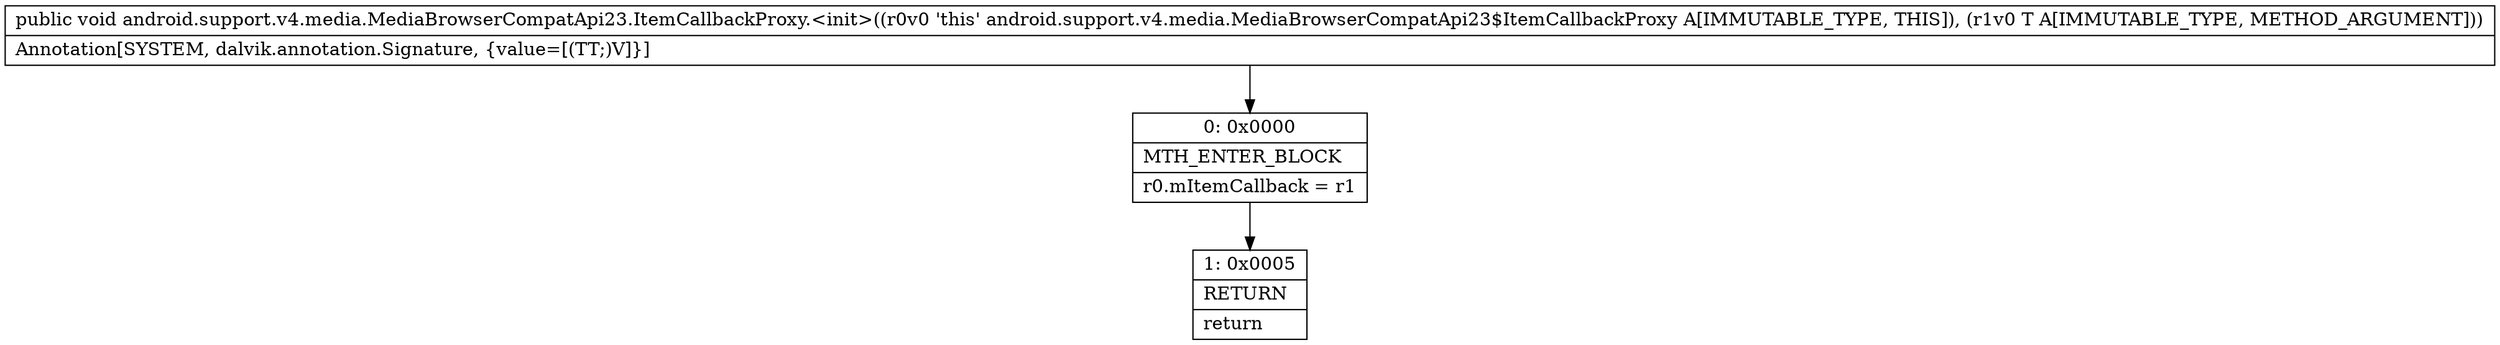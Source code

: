 digraph "CFG forandroid.support.v4.media.MediaBrowserCompatApi23.ItemCallbackProxy.\<init\>(Landroid\/support\/v4\/media\/MediaBrowserCompatApi23$ItemCallback;)V" {
Node_0 [shape=record,label="{0\:\ 0x0000|MTH_ENTER_BLOCK\l|r0.mItemCallback = r1\l}"];
Node_1 [shape=record,label="{1\:\ 0x0005|RETURN\l|return\l}"];
MethodNode[shape=record,label="{public void android.support.v4.media.MediaBrowserCompatApi23.ItemCallbackProxy.\<init\>((r0v0 'this' android.support.v4.media.MediaBrowserCompatApi23$ItemCallbackProxy A[IMMUTABLE_TYPE, THIS]), (r1v0 T A[IMMUTABLE_TYPE, METHOD_ARGUMENT]))  | Annotation[SYSTEM, dalvik.annotation.Signature, \{value=[(TT;)V]\}]\l}"];
MethodNode -> Node_0;
Node_0 -> Node_1;
}

